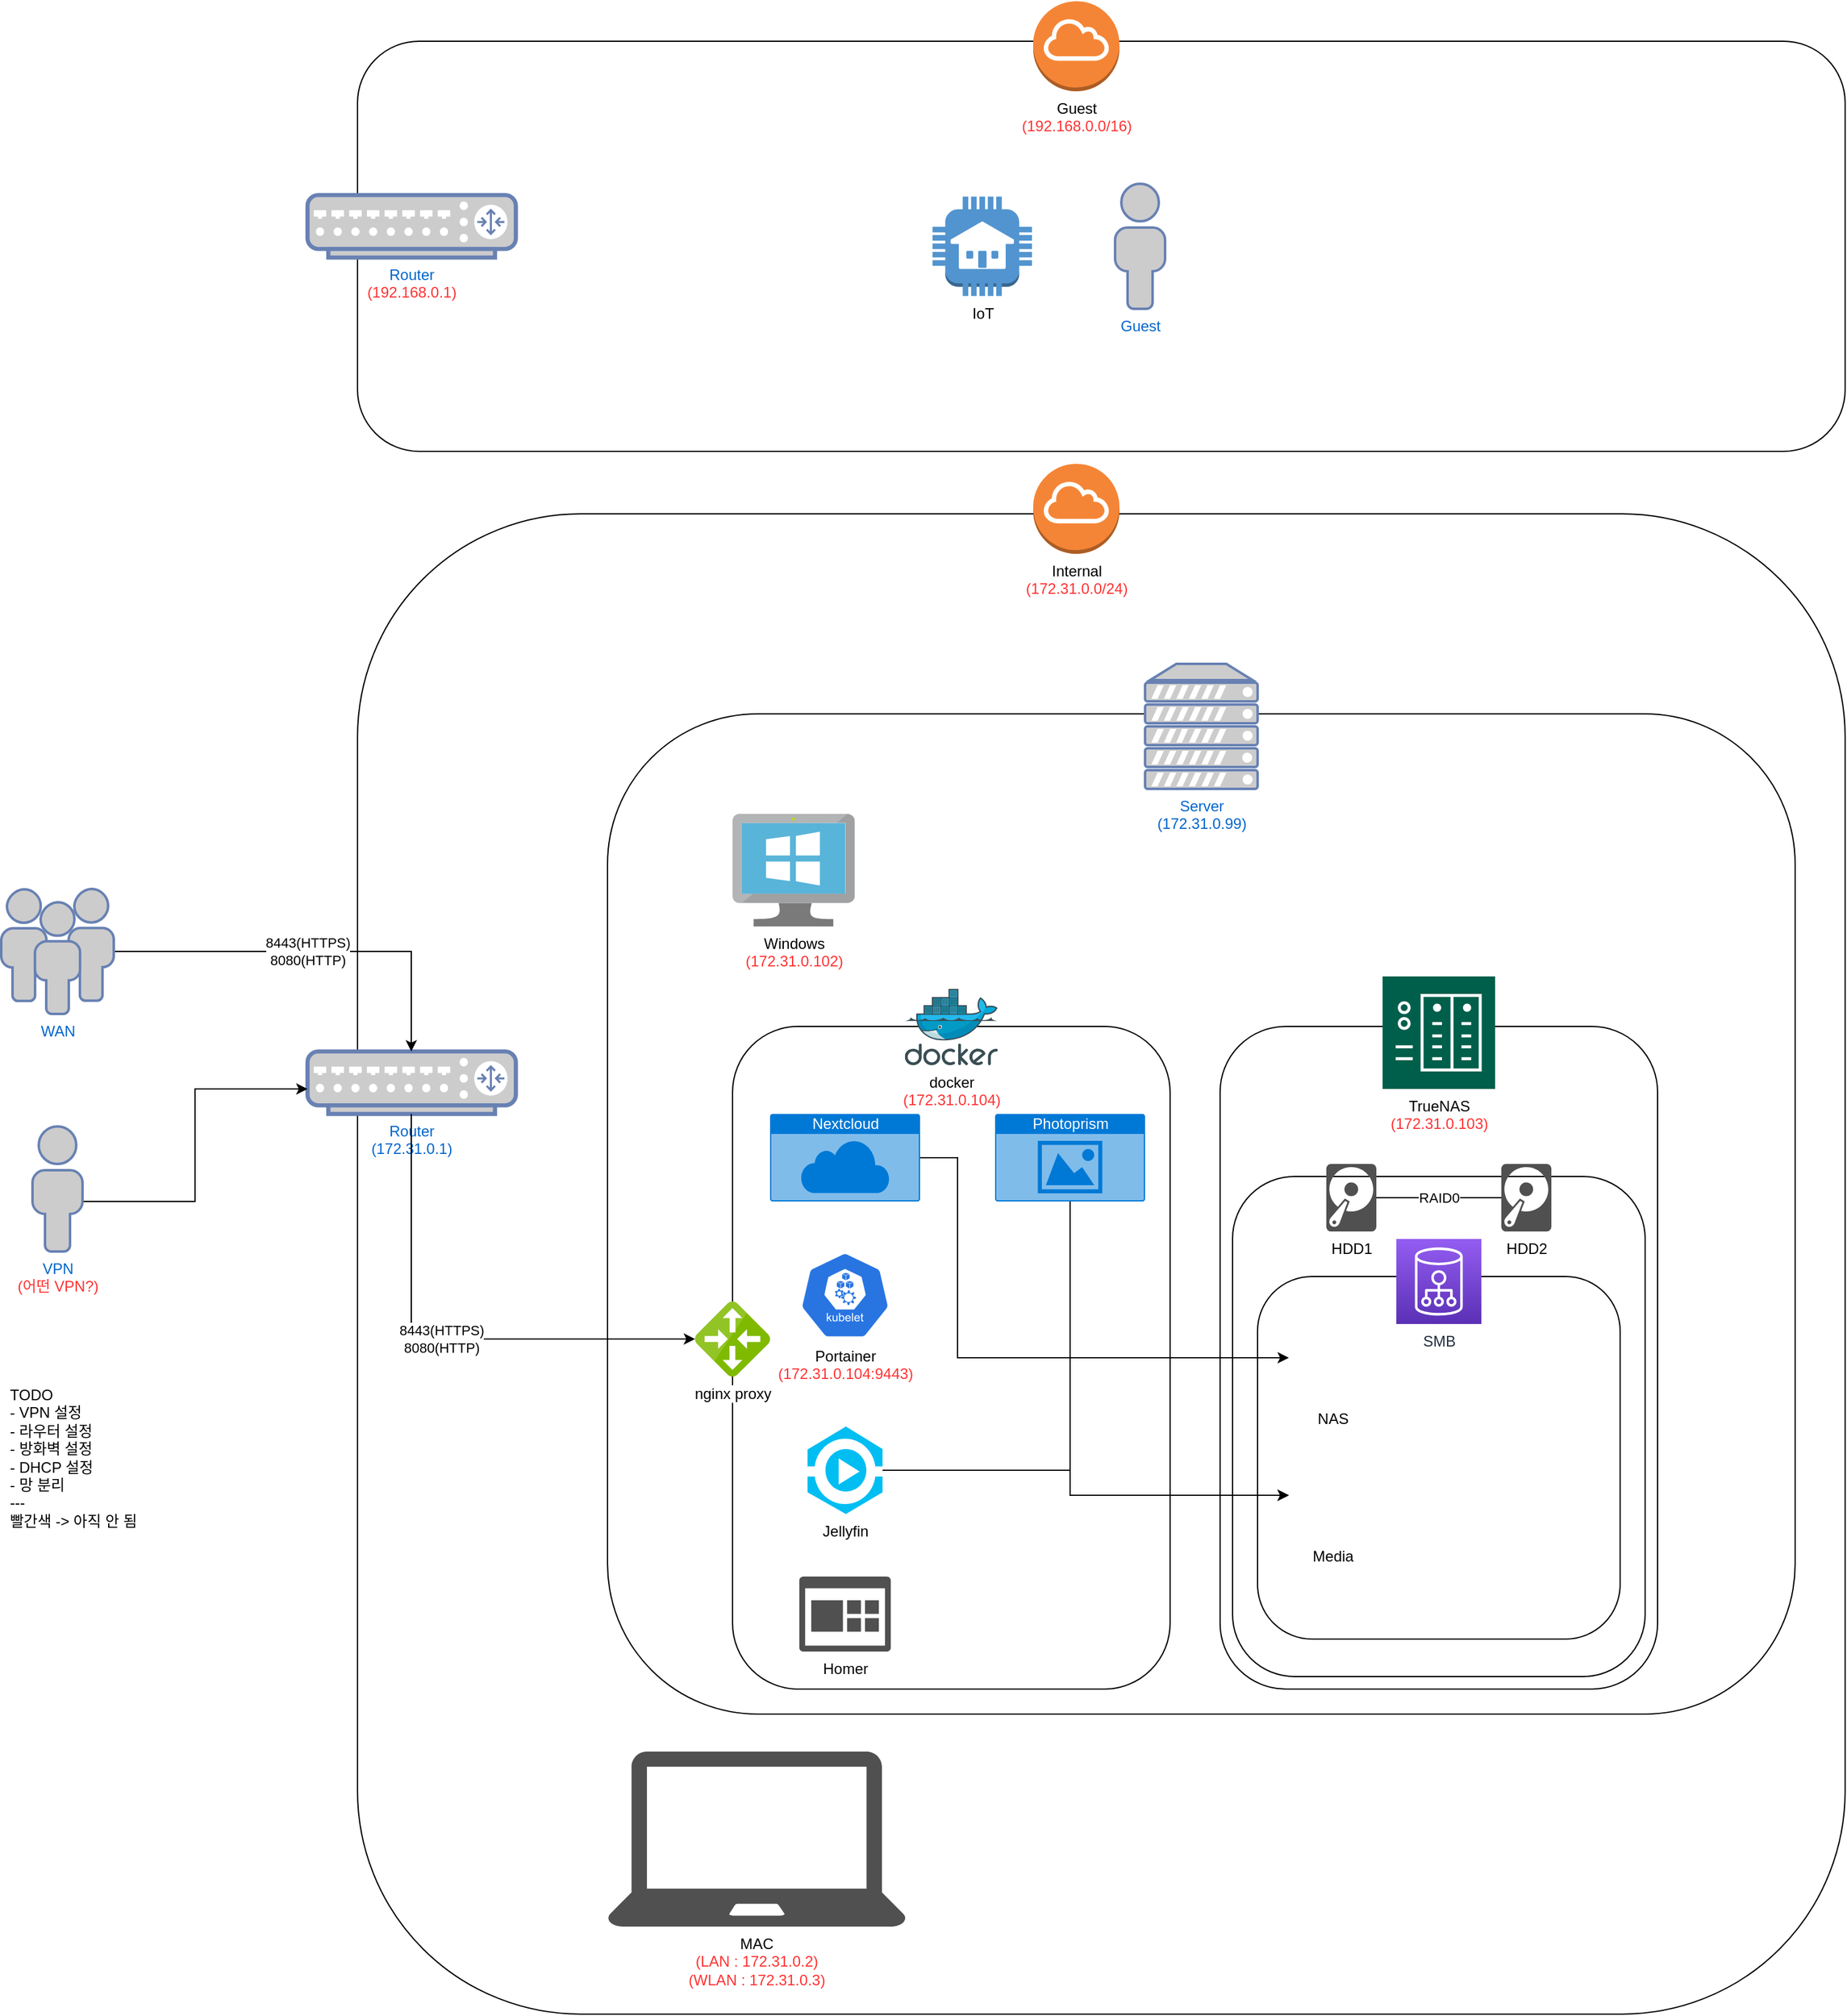 <mxfile version="20.8.5" type="device"><diagram id="hAFyCi82fMLSz0JWg1Vl" name="페이지-1"><mxGraphModel dx="2115" dy="2219" grid="1" gridSize="10" guides="1" tooltips="1" connect="1" arrows="1" fold="1" page="1" pageScale="1" pageWidth="827" pageHeight="1169" math="0" shadow="0"><root><mxCell id="0"/><mxCell id="1" parent="0"/><mxCell id="MOVLWYC5Ug4_-rSUNYov-53" value="" style="group" vertex="1" connectable="0" parent="1"><mxGeometry x="240" y="-90" width="1230" height="1240" as="geometry"/></mxCell><mxCell id="MOVLWYC5Ug4_-rSUNYov-51" value="" style="group" vertex="1" connectable="0" parent="MOVLWYC5Ug4_-rSUNYov-53"><mxGeometry y="40" width="1230" height="1200" as="geometry"/></mxCell><mxCell id="MOVLWYC5Ug4_-rSUNYov-50" value="" style="rounded=1;whiteSpace=wrap;html=1;fontColor=#000000;" vertex="1" parent="MOVLWYC5Ug4_-rSUNYov-51"><mxGeometry x="40" width="1190" height="1200" as="geometry"/></mxCell><mxCell id="MOVLWYC5Ug4_-rSUNYov-10" value="" style="group;fontStyle=0" vertex="1" connectable="0" parent="MOVLWYC5Ug4_-rSUNYov-51"><mxGeometry x="240" y="110" width="950" height="850" as="geometry"/></mxCell><mxCell id="MOVLWYC5Ug4_-rSUNYov-9" value="" style="rounded=1;whiteSpace=wrap;html=1;fontStyle=1" vertex="1" parent="MOVLWYC5Ug4_-rSUNYov-10"><mxGeometry y="50" width="950" height="800" as="geometry"/></mxCell><mxCell id="MOVLWYC5Ug4_-rSUNYov-8" value="&lt;span style=&quot;font-weight: normal;&quot;&gt;Server&lt;br&gt;(172.31.0.99)&lt;br&gt;&lt;/span&gt;" style="fontColor=#0066CC;verticalAlign=top;verticalLabelPosition=bottom;labelPosition=center;align=center;html=1;outlineConnect=0;fillColor=#CCCCCC;strokeColor=#6881B3;gradientColor=none;gradientDirection=north;strokeWidth=2;shape=mxgraph.networks.server;fontStyle=1" vertex="1" parent="MOVLWYC5Ug4_-rSUNYov-10"><mxGeometry x="430" y="10" width="90" height="100" as="geometry"/></mxCell><mxCell id="MOVLWYC5Ug4_-rSUNYov-13" value="" style="group" vertex="1" connectable="0" parent="MOVLWYC5Ug4_-rSUNYov-10"><mxGeometry x="100.005" y="270" width="350" height="560" as="geometry"/></mxCell><mxCell id="MOVLWYC5Ug4_-rSUNYov-16" value="" style="group" vertex="1" connectable="0" parent="MOVLWYC5Ug4_-rSUNYov-13"><mxGeometry x="-30.005" width="380.005" height="560" as="geometry"/></mxCell><mxCell id="MOVLWYC5Ug4_-rSUNYov-15" value="" style="group" vertex="1" connectable="0" parent="MOVLWYC5Ug4_-rSUNYov-16"><mxGeometry y="30" width="380.005" height="530" as="geometry"/></mxCell><mxCell id="MOVLWYC5Ug4_-rSUNYov-12" value="" style="rounded=1;whiteSpace=wrap;html=1;" vertex="1" parent="MOVLWYC5Ug4_-rSUNYov-15"><mxGeometry x="30.01" width="349.99" height="530" as="geometry"/></mxCell><mxCell id="MOVLWYC5Ug4_-rSUNYov-19" value="Nextcloud" style="html=1;strokeColor=none;fillColor=#0079D6;labelPosition=center;verticalLabelPosition=middle;verticalAlign=top;align=center;fontSize=12;outlineConnect=0;spacingTop=-6;fontColor=#FFFFFF;sketch=0;shape=mxgraph.sitemap.cloud;" vertex="1" parent="MOVLWYC5Ug4_-rSUNYov-15"><mxGeometry x="60.0" y="70" width="120" height="70" as="geometry"/></mxCell><mxCell id="MOVLWYC5Ug4_-rSUNYov-20" value="Photoprism" style="html=1;strokeColor=none;fillColor=#0079D6;labelPosition=center;verticalLabelPosition=middle;verticalAlign=top;align=center;fontSize=12;outlineConnect=0;spacingTop=-6;fontColor=#FFFFFF;sketch=0;shape=mxgraph.sitemap.photo;" vertex="1" parent="MOVLWYC5Ug4_-rSUNYov-15"><mxGeometry x="240" y="70" width="120" height="70" as="geometry"/></mxCell><mxCell id="MOVLWYC5Ug4_-rSUNYov-21" value="Portainer&lt;br&gt;&lt;font color=&quot;#ff3333&quot;&gt;(172.31.0.104:9443)&lt;/font&gt;" style="sketch=0;html=1;dashed=0;whitespace=wrap;fillColor=#2875E2;strokeColor=#ffffff;points=[[0.005,0.63,0],[0.1,0.2,0],[0.9,0.2,0],[0.5,0,0],[0.995,0.63,0],[0.72,0.99,0],[0.5,1,0],[0.28,0.99,0]];verticalLabelPosition=bottom;align=center;verticalAlign=top;shape=mxgraph.kubernetes.icon;prIcon=kubelet" vertex="1" parent="MOVLWYC5Ug4_-rSUNYov-15"><mxGeometry x="80" y="180" width="80" height="70" as="geometry"/></mxCell><mxCell id="MOVLWYC5Ug4_-rSUNYov-69" value="&lt;font color=&quot;#000000&quot;&gt;Jellyfin&lt;/font&gt;" style="verticalLabelPosition=bottom;html=1;verticalAlign=top;align=center;strokeColor=none;fillColor=#00BEF2;shape=mxgraph.azure.media_service;pointerEvents=1;labelBackgroundColor=none;fontColor=#FF3333;" vertex="1" parent="MOVLWYC5Ug4_-rSUNYov-15"><mxGeometry x="90" y="320" width="60" height="70" as="geometry"/></mxCell><mxCell id="MOVLWYC5Ug4_-rSUNYov-79" value="Homer" style="sketch=0;pointerEvents=1;shadow=0;dashed=0;html=1;strokeColor=none;labelPosition=center;verticalLabelPosition=bottom;verticalAlign=top;align=center;fillColor=#505050;shape=mxgraph.mscae.oms.dashboard;labelBackgroundColor=none;fontColor=#000000;" vertex="1" parent="MOVLWYC5Ug4_-rSUNYov-15"><mxGeometry x="83.41" y="440" width="73.17" height="60" as="geometry"/></mxCell><mxCell id="MOVLWYC5Ug4_-rSUNYov-11" value="docker&lt;br&gt;&lt;font color=&quot;#ff3333&quot;&gt;(172.31.0.104)&lt;/font&gt;" style="sketch=0;aspect=fixed;html=1;points=[];align=center;image;fontSize=12;image=img/lib/mscae/Docker.svg;" vertex="1" parent="MOVLWYC5Ug4_-rSUNYov-16"><mxGeometry x="167.81" width="74.39" height="61" as="geometry"/></mxCell><mxCell id="MOVLWYC5Ug4_-rSUNYov-14" value="nginx proxy" style="sketch=0;aspect=fixed;html=1;points=[];align=center;image;fontSize=12;image=img/lib/mscae/Local_Network_Gateways.svg;" vertex="1" parent="MOVLWYC5Ug4_-rSUNYov-10"><mxGeometry x="70" y="520" width="60" height="60" as="geometry"/></mxCell><mxCell id="MOVLWYC5Ug4_-rSUNYov-23" value="&lt;font color=&quot;#000000&quot;&gt;Windows&lt;/font&gt;&lt;br&gt;(172.31.0.102)" style="sketch=0;aspect=fixed;html=1;points=[];align=center;image;fontSize=12;image=img/lib/mscae/VirtualMachineWindows.svg;fontColor=#FF3333;" vertex="1" parent="MOVLWYC5Ug4_-rSUNYov-10"><mxGeometry x="100" y="130" width="97.83" height="90" as="geometry"/></mxCell><mxCell id="MOVLWYC5Ug4_-rSUNYov-34" value="" style="group" vertex="1" connectable="0" parent="MOVLWYC5Ug4_-rSUNYov-10"><mxGeometry x="490" y="260" width="349.99" height="570" as="geometry"/></mxCell><mxCell id="MOVLWYC5Ug4_-rSUNYov-39" value="" style="group" vertex="1" connectable="0" parent="MOVLWYC5Ug4_-rSUNYov-34"><mxGeometry width="349.99" height="570" as="geometry"/></mxCell><mxCell id="MOVLWYC5Ug4_-rSUNYov-38" value="" style="group" vertex="1" connectable="0" parent="MOVLWYC5Ug4_-rSUNYov-39"><mxGeometry y="40" width="349.99" height="530" as="geometry"/></mxCell><mxCell id="MOVLWYC5Ug4_-rSUNYov-33" value="" style="rounded=1;whiteSpace=wrap;html=1;fontColor=#FF3333;" vertex="1" parent="MOVLWYC5Ug4_-rSUNYov-38"><mxGeometry width="349.99" height="530" as="geometry"/></mxCell><mxCell id="MOVLWYC5Ug4_-rSUNYov-41" value="" style="group" vertex="1" connectable="0" parent="MOVLWYC5Ug4_-rSUNYov-38"><mxGeometry x="10" y="100" width="330" height="420" as="geometry"/></mxCell><mxCell id="MOVLWYC5Ug4_-rSUNYov-62" value="" style="group" vertex="1" connectable="0" parent="MOVLWYC5Ug4_-rSUNYov-41"><mxGeometry y="20" width="330" height="400" as="geometry"/></mxCell><mxCell id="MOVLWYC5Ug4_-rSUNYov-40" value="" style="rounded=1;whiteSpace=wrap;html=1;fontColor=#000000;" vertex="1" parent="MOVLWYC5Ug4_-rSUNYov-62"><mxGeometry width="330" height="400" as="geometry"/></mxCell><mxCell id="MOVLWYC5Ug4_-rSUNYov-64" value="" style="group" vertex="1" connectable="0" parent="MOVLWYC5Ug4_-rSUNYov-62"><mxGeometry x="20" y="50" width="290" height="320" as="geometry"/></mxCell><mxCell id="MOVLWYC5Ug4_-rSUNYov-63" value="" style="rounded=1;whiteSpace=wrap;html=1;labelBackgroundColor=none;fontColor=#FF3333;" vertex="1" parent="MOVLWYC5Ug4_-rSUNYov-64"><mxGeometry y="30" width="290" height="290" as="geometry"/></mxCell><mxCell id="MOVLWYC5Ug4_-rSUNYov-61" value="SMB" style="sketch=0;points=[[0,0,0],[0.25,0,0],[0.5,0,0],[0.75,0,0],[1,0,0],[0,1,0],[0.25,1,0],[0.5,1,0],[0.75,1,0],[1,1,0],[0,0.25,0],[0,0.5,0],[0,0.75,0],[1,0.25,0],[1,0.5,0],[1,0.75,0]];outlineConnect=0;fontColor=#232F3E;gradientColor=#945DF2;gradientDirection=north;fillColor=#5A30B5;strokeColor=#ffffff;dashed=0;verticalLabelPosition=bottom;verticalAlign=top;align=center;html=1;fontSize=12;fontStyle=0;aspect=fixed;shape=mxgraph.aws4.resourceIcon;resIcon=mxgraph.aws4.cloud_directory;labelBackgroundColor=none;" vertex="1" parent="MOVLWYC5Ug4_-rSUNYov-64"><mxGeometry x="111" width="68" height="68" as="geometry"/></mxCell><mxCell id="MOVLWYC5Ug4_-rSUNYov-35" value="HDD1" style="sketch=0;pointerEvents=1;shadow=0;dashed=0;html=1;strokeColor=none;fillColor=#505050;labelPosition=center;verticalLabelPosition=bottom;verticalAlign=top;outlineConnect=0;align=center;shape=mxgraph.office.devices.hard_disk;fontColor=#000000;" vertex="1" parent="MOVLWYC5Ug4_-rSUNYov-41"><mxGeometry x="75.0" y="10" width="40" height="54" as="geometry"/></mxCell><mxCell id="MOVLWYC5Ug4_-rSUNYov-36" value="HDD2" style="sketch=0;pointerEvents=1;shadow=0;dashed=0;html=1;strokeColor=none;fillColor=#505050;labelPosition=center;verticalLabelPosition=bottom;verticalAlign=top;outlineConnect=0;align=center;shape=mxgraph.office.devices.hard_disk;fontColor=#000000;" vertex="1" parent="MOVLWYC5Ug4_-rSUNYov-41"><mxGeometry x="215" y="10" width="40" height="54" as="geometry"/></mxCell><mxCell id="MOVLWYC5Ug4_-rSUNYov-42" value="RAID0" style="edgeStyle=orthogonalEdgeStyle;rounded=0;orthogonalLoop=1;jettySize=auto;html=1;fontColor=#000000;endArrow=none;endFill=0;" edge="1" parent="MOVLWYC5Ug4_-rSUNYov-41" source="MOVLWYC5Ug4_-rSUNYov-35" target="MOVLWYC5Ug4_-rSUNYov-36"><mxGeometry relative="1" as="geometry"/></mxCell><mxCell id="MOVLWYC5Ug4_-rSUNYov-43" value="NAS" style="shape=image;html=1;verticalAlign=top;verticalLabelPosition=bottom;labelBackgroundColor=#ffffff;imageAspect=0;aspect=fixed;image=https://cdn2.iconfinder.com/data/icons/font-awesome/1792/hdd-o-128.png;fontColor=#000000;" vertex="1" parent="MOVLWYC5Ug4_-rSUNYov-41"><mxGeometry x="45" y="130" width="70" height="70" as="geometry"/></mxCell><mxCell id="MOVLWYC5Ug4_-rSUNYov-44" value="Media" style="shape=image;html=1;verticalAlign=top;verticalLabelPosition=bottom;labelBackgroundColor=#ffffff;imageAspect=0;aspect=fixed;image=https://cdn2.iconfinder.com/data/icons/font-awesome/1792/hdd-o-128.png;fontColor=#000000;" vertex="1" parent="MOVLWYC5Ug4_-rSUNYov-41"><mxGeometry x="45" y="240" width="70" height="70" as="geometry"/></mxCell><mxCell id="MOVLWYC5Ug4_-rSUNYov-24" value="TrueNAS&lt;br&gt;&lt;font color=&quot;#ff3333&quot;&gt;(172.31.0.103)&lt;/font&gt;" style="sketch=0;pointerEvents=1;shadow=0;dashed=0;html=1;strokeColor=none;fillColor=#005F4B;labelPosition=center;verticalLabelPosition=bottom;verticalAlign=top;align=center;outlineConnect=0;shape=mxgraph.veeam2.nas;fontColor=#000000;" vertex="1" parent="MOVLWYC5Ug4_-rSUNYov-39"><mxGeometry x="130" width="90" height="90" as="geometry"/></mxCell><mxCell id="MOVLWYC5Ug4_-rSUNYov-45" style="edgeStyle=orthogonalEdgeStyle;rounded=0;orthogonalLoop=1;jettySize=auto;html=1;entryX=0;entryY=0.5;entryDx=0;entryDy=0;fontColor=#000000;endArrow=classic;endFill=1;" edge="1" parent="MOVLWYC5Ug4_-rSUNYov-10" source="MOVLWYC5Ug4_-rSUNYov-19" target="MOVLWYC5Ug4_-rSUNYov-43"><mxGeometry relative="1" as="geometry"><Array as="points"><mxPoint x="280" y="405"/><mxPoint x="280" y="565"/></Array></mxGeometry></mxCell><mxCell id="MOVLWYC5Ug4_-rSUNYov-46" style="edgeStyle=orthogonalEdgeStyle;rounded=0;orthogonalLoop=1;jettySize=auto;html=1;entryX=0;entryY=0.5;entryDx=0;entryDy=0;fontColor=#000000;endArrow=classic;endFill=1;" edge="1" parent="MOVLWYC5Ug4_-rSUNYov-10" source="MOVLWYC5Ug4_-rSUNYov-20" target="MOVLWYC5Ug4_-rSUNYov-44"><mxGeometry relative="1" as="geometry"><Array as="points"><mxPoint x="370" y="675"/></Array></mxGeometry></mxCell><mxCell id="MOVLWYC5Ug4_-rSUNYov-70" style="edgeStyle=orthogonalEdgeStyle;rounded=0;orthogonalLoop=1;jettySize=auto;html=1;entryX=0;entryY=0.5;entryDx=0;entryDy=0;fontColor=#000000;endArrow=classic;endFill=1;exitX=1;exitY=0.5;exitDx=0;exitDy=0;exitPerimeter=0;" edge="1" parent="MOVLWYC5Ug4_-rSUNYov-10" source="MOVLWYC5Ug4_-rSUNYov-69" target="MOVLWYC5Ug4_-rSUNYov-44"><mxGeometry relative="1" as="geometry"><Array as="points"><mxPoint x="370" y="655"/><mxPoint x="370" y="675"/></Array></mxGeometry></mxCell><mxCell id="MOVLWYC5Ug4_-rSUNYov-3" value="Router&lt;br&gt;(172.31.0.1)" style="fontColor=#0066CC;verticalAlign=top;verticalLabelPosition=bottom;labelPosition=center;align=center;html=1;outlineConnect=0;fillColor=#CCCCCC;strokeColor=#6881B3;gradientColor=none;gradientDirection=north;strokeWidth=2;shape=mxgraph.networks.router;fontStyle=0" vertex="1" parent="MOVLWYC5Ug4_-rSUNYov-51"><mxGeometry y="430" width="166.66" height="50" as="geometry"/></mxCell><mxCell id="MOVLWYC5Ug4_-rSUNYov-49" value="MAC&lt;br&gt;&lt;span&gt;&lt;font color=&quot;#ff3333&quot;&gt;(LAN : 172.31.0.2)&lt;br&gt;(WLAN : 172.31.0.3)&lt;/font&gt;&lt;/span&gt;" style="sketch=0;pointerEvents=1;shadow=0;dashed=0;html=1;strokeColor=none;fillColor=#505050;labelPosition=center;verticalLabelPosition=bottom;verticalAlign=top;outlineConnect=0;align=center;shape=mxgraph.office.devices.laptop;fontColor=#000000;fontStyle=0" vertex="1" parent="MOVLWYC5Ug4_-rSUNYov-51"><mxGeometry x="240" y="990" width="238.82" height="140" as="geometry"/></mxCell><mxCell id="MOVLWYC5Ug4_-rSUNYov-18" value="&lt;span style=&quot;font-weight: normal;&quot;&gt;8443(HTTPS)&lt;br&gt;8080(HTTP)&lt;/span&gt;" style="edgeStyle=orthogonalEdgeStyle;rounded=0;orthogonalLoop=1;jettySize=auto;html=1;fontStyle=1;" edge="1" parent="MOVLWYC5Ug4_-rSUNYov-51" target="MOVLWYC5Ug4_-rSUNYov-14"><mxGeometry relative="1" as="geometry"><mxPoint x="83" y="480" as="sourcePoint"/><Array as="points"><mxPoint x="83" y="660"/></Array></mxGeometry></mxCell><mxCell id="MOVLWYC5Ug4_-rSUNYov-52" value="Internal&lt;br&gt;&lt;font color=&quot;#ff3333&quot;&gt;(172.31.0.0/24)&lt;/font&gt;" style="outlineConnect=0;dashed=0;verticalLabelPosition=bottom;verticalAlign=top;align=center;html=1;shape=mxgraph.aws3.internet_gateway;fillColor=#F58536;gradientColor=none;labelBackgroundColor=none;fontColor=#000000;" vertex="1" parent="MOVLWYC5Ug4_-rSUNYov-53"><mxGeometry x="580.5" width="69" height="72" as="geometry"/></mxCell><mxCell id="MOVLWYC5Ug4_-rSUNYov-5" value="" style="edgeStyle=orthogonalEdgeStyle;rounded=0;orthogonalLoop=1;jettySize=auto;html=1;" edge="1" parent="1" source="MOVLWYC5Ug4_-rSUNYov-4" target="MOVLWYC5Ug4_-rSUNYov-3"><mxGeometry x="0.018" relative="1" as="geometry"><Array as="points"><mxPoint x="150" y="500"/><mxPoint x="150" y="410"/></Array><mxPoint as="offset"/></mxGeometry></mxCell><mxCell id="MOVLWYC5Ug4_-rSUNYov-4" value="VPN&lt;br&gt;&lt;font color=&quot;#ff3333&quot;&gt;(어떤 VPN?)&lt;/font&gt;" style="fontColor=#0066CC;verticalAlign=top;verticalLabelPosition=bottom;labelPosition=center;align=center;html=1;outlineConnect=0;fillColor=#CCCCCC;strokeColor=#6881B3;gradientColor=none;gradientDirection=north;strokeWidth=2;shape=mxgraph.networks.user_male;" vertex="1" parent="1"><mxGeometry x="20" y="440" width="40" height="100" as="geometry"/></mxCell><mxCell id="MOVLWYC5Ug4_-rSUNYov-7" value="8443(HTTPS)&lt;br&gt;8080(HTTP)" style="edgeStyle=orthogonalEdgeStyle;rounded=0;orthogonalLoop=1;jettySize=auto;html=1;fontStyle=0" edge="1" parent="1" source="MOVLWYC5Ug4_-rSUNYov-6" target="MOVLWYC5Ug4_-rSUNYov-3"><mxGeometry x="-0.027" relative="1" as="geometry"><Array as="points"><mxPoint x="323" y="300"/></Array><mxPoint as="offset"/></mxGeometry></mxCell><mxCell id="MOVLWYC5Ug4_-rSUNYov-6" value="WAN" style="fontColor=#0066CC;verticalAlign=top;verticalLabelPosition=bottom;labelPosition=center;align=center;html=1;outlineConnect=0;fillColor=#CCCCCC;strokeColor=#6881B3;gradientColor=none;gradientDirection=north;strokeWidth=2;shape=mxgraph.networks.users;" vertex="1" parent="1"><mxGeometry x="-5" y="250" width="90" height="100" as="geometry"/></mxCell><mxCell id="MOVLWYC5Ug4_-rSUNYov-17" value="TODO&lt;br&gt;- VPN 설정&lt;br&gt;- 라우터 설정&lt;br&gt;- 방화벽 설정&lt;br&gt;- DHCP 설정&lt;br&gt;- 망 분리&lt;br&gt;---&lt;br&gt;빨간색 -&amp;gt; 아직 안 됨" style="text;html=1;align=left;verticalAlign=middle;resizable=0;points=[];autosize=1;strokeColor=none;fillColor=none;" vertex="1" parent="1"><mxGeometry y="640" width="120" height="130" as="geometry"/></mxCell><mxCell id="MOVLWYC5Ug4_-rSUNYov-56" value="" style="group" vertex="1" connectable="0" parent="1"><mxGeometry x="280" y="-460" width="1190" height="360" as="geometry"/></mxCell><mxCell id="MOVLWYC5Ug4_-rSUNYov-87" value="" style="group" vertex="1" connectable="0" parent="MOVLWYC5Ug4_-rSUNYov-56"><mxGeometry x="-60" y="32" width="1250" height="328" as="geometry"/></mxCell><mxCell id="MOVLWYC5Ug4_-rSUNYov-55" value="" style="rounded=1;whiteSpace=wrap;html=1;labelBackgroundColor=none;fontColor=#FF3333;" vertex="1" parent="MOVLWYC5Ug4_-rSUNYov-87"><mxGeometry x="60" width="1190" height="328" as="geometry"/></mxCell><mxCell id="MOVLWYC5Ug4_-rSUNYov-86" value="Router&lt;br&gt;&lt;font color=&quot;#ff3333&quot;&gt;(192.168.0.1)&lt;/font&gt;" style="fontColor=#0066CC;verticalAlign=top;verticalLabelPosition=bottom;labelPosition=center;align=center;html=1;outlineConnect=0;fillColor=#CCCCCC;strokeColor=#6881B3;gradientColor=none;gradientDirection=north;strokeWidth=2;shape=mxgraph.networks.router;fontStyle=0" vertex="1" parent="MOVLWYC5Ug4_-rSUNYov-87"><mxGeometry x="20" y="123" width="166.66" height="50" as="geometry"/></mxCell><mxCell id="MOVLWYC5Ug4_-rSUNYov-66" value="&lt;font color=&quot;#000000&quot;&gt;IoT&lt;/font&gt;" style="outlineConnect=0;dashed=0;verticalLabelPosition=bottom;verticalAlign=top;align=center;html=1;shape=mxgraph.aws3.house;fillColor=#5294CF;gradientColor=none;labelBackgroundColor=none;fontColor=#FF3333;" vertex="1" parent="MOVLWYC5Ug4_-rSUNYov-87"><mxGeometry x="520" y="124.25" width="79.5" height="79.5" as="geometry"/></mxCell><mxCell id="MOVLWYC5Ug4_-rSUNYov-67" value="Guest" style="fontColor=#0066CC;verticalAlign=top;verticalLabelPosition=bottom;labelPosition=center;align=center;html=1;outlineConnect=0;fillColor=#CCCCCC;strokeColor=#6881B3;gradientColor=none;gradientDirection=north;strokeWidth=2;shape=mxgraph.networks.user_male;labelBackgroundColor=none;" vertex="1" parent="MOVLWYC5Ug4_-rSUNYov-87"><mxGeometry x="666" y="114" width="40" height="100" as="geometry"/></mxCell><mxCell id="MOVLWYC5Ug4_-rSUNYov-54" value="Guest&lt;br&gt;&lt;font color=&quot;#ff3333&quot;&gt;(192.168.0.0/16)&lt;/font&gt;" style="outlineConnect=0;dashed=0;verticalLabelPosition=bottom;verticalAlign=top;align=center;html=1;shape=mxgraph.aws3.internet_gateway;fillColor=#F58536;gradientColor=none;labelBackgroundColor=none;fontColor=#000000;" vertex="1" parent="MOVLWYC5Ug4_-rSUNYov-56"><mxGeometry x="540.5" width="69" height="72" as="geometry"/></mxCell></root></mxGraphModel></diagram></mxfile>